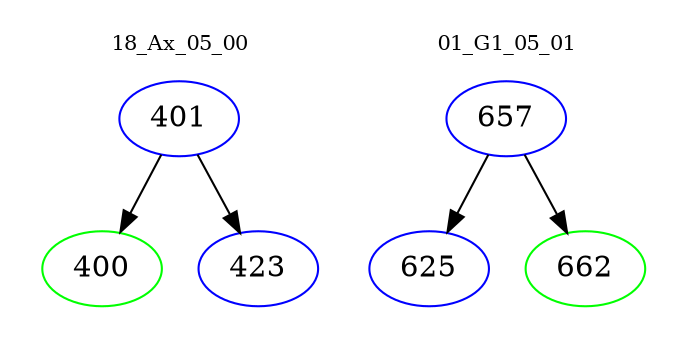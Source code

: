 digraph{
subgraph cluster_0 {
color = white
label = "18_Ax_05_00";
fontsize=10;
T0_401 [label="401", color="blue"]
T0_401 -> T0_400 [color="black"]
T0_400 [label="400", color="green"]
T0_401 -> T0_423 [color="black"]
T0_423 [label="423", color="blue"]
}
subgraph cluster_1 {
color = white
label = "01_G1_05_01";
fontsize=10;
T1_657 [label="657", color="blue"]
T1_657 -> T1_625 [color="black"]
T1_625 [label="625", color="blue"]
T1_657 -> T1_662 [color="black"]
T1_662 [label="662", color="green"]
}
}
